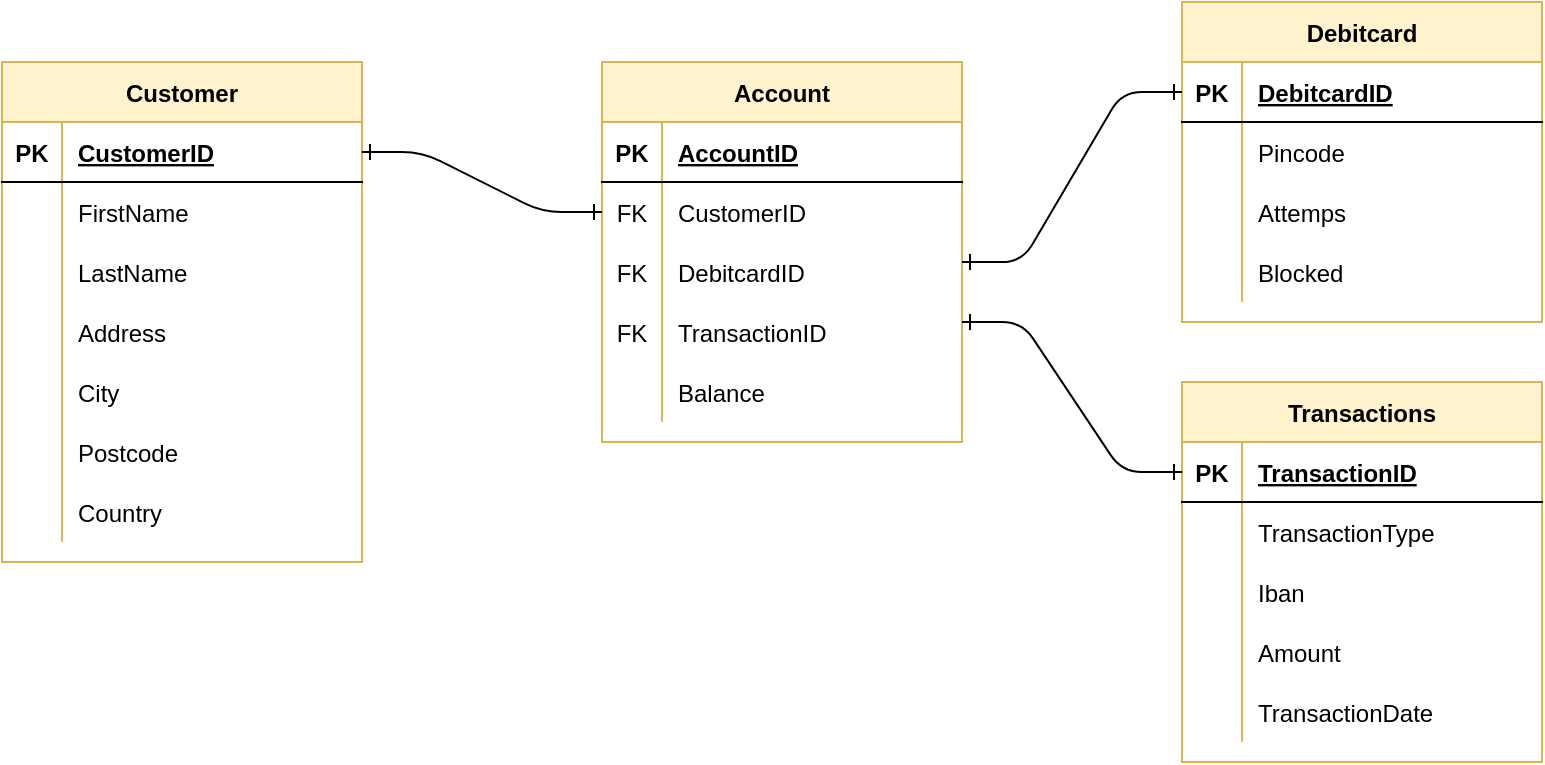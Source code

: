 <mxfile version="14.6.13" type="device"><diagram id="RBDltRQ5KOoFjg276Kcr" name="Page-1"><mxGraphModel dx="1450" dy="663" grid="0" gridSize="10" guides="1" tooltips="1" connect="1" arrows="1" fold="1" page="0" pageScale="1" pageWidth="827" pageHeight="1169" math="0" shadow="0"><root><mxCell id="0"/><mxCell id="1" parent="0"/><mxCell id="C_UBvGOwSBYeXidmyu_k-9" value="Customer" style="shape=table;startSize=30;container=1;collapsible=1;childLayout=tableLayout;fixedRows=1;rowLines=0;fontStyle=1;align=center;resizeLast=1;fillColor=#fff2cc;strokeColor=#d6b656;" parent="1" vertex="1"><mxGeometry x="-70" y="50" width="180" height="250" as="geometry"/></mxCell><mxCell id="C_UBvGOwSBYeXidmyu_k-10" value="" style="shape=partialRectangle;collapsible=0;dropTarget=0;pointerEvents=0;fillColor=none;top=0;left=0;bottom=1;right=0;points=[[0,0.5],[1,0.5]];portConstraint=eastwest;" parent="C_UBvGOwSBYeXidmyu_k-9" vertex="1"><mxGeometry y="30" width="180" height="30" as="geometry"/></mxCell><mxCell id="C_UBvGOwSBYeXidmyu_k-11" value="PK" style="shape=partialRectangle;connectable=0;fillColor=none;top=0;left=0;bottom=0;right=0;fontStyle=1;overflow=hidden;" parent="C_UBvGOwSBYeXidmyu_k-10" vertex="1"><mxGeometry width="30" height="30" as="geometry"/></mxCell><mxCell id="C_UBvGOwSBYeXidmyu_k-12" value="CustomerID" style="shape=partialRectangle;connectable=0;fillColor=none;top=0;left=0;bottom=0;right=0;align=left;spacingLeft=6;fontStyle=5;overflow=hidden;" parent="C_UBvGOwSBYeXidmyu_k-10" vertex="1"><mxGeometry x="30" width="150" height="30" as="geometry"/></mxCell><mxCell id="C_UBvGOwSBYeXidmyu_k-13" value="" style="shape=partialRectangle;collapsible=0;dropTarget=0;pointerEvents=0;fillColor=none;top=0;left=0;bottom=0;right=0;points=[[0,0.5],[1,0.5]];portConstraint=eastwest;" parent="C_UBvGOwSBYeXidmyu_k-9" vertex="1"><mxGeometry y="60" width="180" height="30" as="geometry"/></mxCell><mxCell id="C_UBvGOwSBYeXidmyu_k-14" value="" style="shape=partialRectangle;connectable=0;fillColor=none;top=0;left=0;bottom=0;right=0;editable=1;overflow=hidden;" parent="C_UBvGOwSBYeXidmyu_k-13" vertex="1"><mxGeometry width="30" height="30" as="geometry"/></mxCell><mxCell id="C_UBvGOwSBYeXidmyu_k-15" value="FirstName" style="shape=partialRectangle;connectable=0;fillColor=none;top=0;left=0;bottom=0;right=0;align=left;spacingLeft=6;overflow=hidden;" parent="C_UBvGOwSBYeXidmyu_k-13" vertex="1"><mxGeometry x="30" width="150" height="30" as="geometry"/></mxCell><mxCell id="C_UBvGOwSBYeXidmyu_k-16" value="" style="shape=partialRectangle;collapsible=0;dropTarget=0;pointerEvents=0;fillColor=none;top=0;left=0;bottom=0;right=0;points=[[0,0.5],[1,0.5]];portConstraint=eastwest;" parent="C_UBvGOwSBYeXidmyu_k-9" vertex="1"><mxGeometry y="90" width="180" height="30" as="geometry"/></mxCell><mxCell id="C_UBvGOwSBYeXidmyu_k-17" value="" style="shape=partialRectangle;connectable=0;fillColor=none;top=0;left=0;bottom=0;right=0;editable=1;overflow=hidden;" parent="C_UBvGOwSBYeXidmyu_k-16" vertex="1"><mxGeometry width="30" height="30" as="geometry"/></mxCell><mxCell id="C_UBvGOwSBYeXidmyu_k-18" value="LastName" style="shape=partialRectangle;connectable=0;fillColor=none;top=0;left=0;bottom=0;right=0;align=left;spacingLeft=6;overflow=hidden;" parent="C_UBvGOwSBYeXidmyu_k-16" vertex="1"><mxGeometry x="30" width="150" height="30" as="geometry"/></mxCell><mxCell id="C_UBvGOwSBYeXidmyu_k-87" value="" style="shape=partialRectangle;collapsible=0;dropTarget=0;pointerEvents=0;fillColor=none;top=0;left=0;bottom=0;right=0;points=[[0,0.5],[1,0.5]];portConstraint=eastwest;" parent="C_UBvGOwSBYeXidmyu_k-9" vertex="1"><mxGeometry y="120" width="180" height="30" as="geometry"/></mxCell><mxCell id="C_UBvGOwSBYeXidmyu_k-88" value="" style="shape=partialRectangle;connectable=0;fillColor=none;top=0;left=0;bottom=0;right=0;editable=1;overflow=hidden;" parent="C_UBvGOwSBYeXidmyu_k-87" vertex="1"><mxGeometry width="30" height="30" as="geometry"/></mxCell><mxCell id="C_UBvGOwSBYeXidmyu_k-89" value="Address" style="shape=partialRectangle;connectable=0;fillColor=none;top=0;left=0;bottom=0;right=0;align=left;spacingLeft=6;overflow=hidden;" parent="C_UBvGOwSBYeXidmyu_k-87" vertex="1"><mxGeometry x="30" width="150" height="30" as="geometry"/></mxCell><mxCell id="C_UBvGOwSBYeXidmyu_k-90" value="" style="shape=partialRectangle;collapsible=0;dropTarget=0;pointerEvents=0;fillColor=none;top=0;left=0;bottom=0;right=0;points=[[0,0.5],[1,0.5]];portConstraint=eastwest;" parent="C_UBvGOwSBYeXidmyu_k-9" vertex="1"><mxGeometry y="150" width="180" height="30" as="geometry"/></mxCell><mxCell id="C_UBvGOwSBYeXidmyu_k-91" value="" style="shape=partialRectangle;connectable=0;fillColor=none;top=0;left=0;bottom=0;right=0;editable=1;overflow=hidden;" parent="C_UBvGOwSBYeXidmyu_k-90" vertex="1"><mxGeometry width="30" height="30" as="geometry"/></mxCell><mxCell id="C_UBvGOwSBYeXidmyu_k-92" value="City" style="shape=partialRectangle;connectable=0;fillColor=none;top=0;left=0;bottom=0;right=0;align=left;spacingLeft=6;overflow=hidden;" parent="C_UBvGOwSBYeXidmyu_k-90" vertex="1"><mxGeometry x="30" width="150" height="30" as="geometry"/></mxCell><mxCell id="C_UBvGOwSBYeXidmyu_k-93" value="" style="shape=partialRectangle;collapsible=0;dropTarget=0;pointerEvents=0;fillColor=none;top=0;left=0;bottom=0;right=0;points=[[0,0.5],[1,0.5]];portConstraint=eastwest;" parent="C_UBvGOwSBYeXidmyu_k-9" vertex="1"><mxGeometry y="180" width="180" height="30" as="geometry"/></mxCell><mxCell id="C_UBvGOwSBYeXidmyu_k-94" value="" style="shape=partialRectangle;connectable=0;fillColor=none;top=0;left=0;bottom=0;right=0;editable=1;overflow=hidden;" parent="C_UBvGOwSBYeXidmyu_k-93" vertex="1"><mxGeometry width="30" height="30" as="geometry"/></mxCell><mxCell id="C_UBvGOwSBYeXidmyu_k-95" value="Postcode" style="shape=partialRectangle;connectable=0;fillColor=none;top=0;left=0;bottom=0;right=0;align=left;spacingLeft=6;overflow=hidden;" parent="C_UBvGOwSBYeXidmyu_k-93" vertex="1"><mxGeometry x="30" width="150" height="30" as="geometry"/></mxCell><mxCell id="C_UBvGOwSBYeXidmyu_k-118" value="" style="shape=partialRectangle;collapsible=0;dropTarget=0;pointerEvents=0;fillColor=none;top=0;left=0;bottom=0;right=0;points=[[0,0.5],[1,0.5]];portConstraint=eastwest;" parent="C_UBvGOwSBYeXidmyu_k-9" vertex="1"><mxGeometry y="210" width="180" height="30" as="geometry"/></mxCell><mxCell id="C_UBvGOwSBYeXidmyu_k-119" value="" style="shape=partialRectangle;connectable=0;fillColor=none;top=0;left=0;bottom=0;right=0;editable=1;overflow=hidden;" parent="C_UBvGOwSBYeXidmyu_k-118" vertex="1"><mxGeometry width="30" height="30" as="geometry"/></mxCell><mxCell id="C_UBvGOwSBYeXidmyu_k-120" value="Country" style="shape=partialRectangle;connectable=0;fillColor=none;top=0;left=0;bottom=0;right=0;align=left;spacingLeft=6;overflow=hidden;" parent="C_UBvGOwSBYeXidmyu_k-118" vertex="1"><mxGeometry x="30" width="150" height="30" as="geometry"/></mxCell><mxCell id="C_UBvGOwSBYeXidmyu_k-22" value="Account" style="shape=table;startSize=30;container=1;collapsible=1;childLayout=tableLayout;fixedRows=1;rowLines=0;fontStyle=1;align=center;resizeLast=1;fillColor=#fff2cc;strokeColor=#d6b656;" parent="1" vertex="1"><mxGeometry x="230" y="50" width="180" height="190" as="geometry"/></mxCell><mxCell id="C_UBvGOwSBYeXidmyu_k-23" value="" style="shape=partialRectangle;collapsible=0;dropTarget=0;pointerEvents=0;fillColor=none;top=0;left=0;bottom=1;right=0;points=[[0,0.5],[1,0.5]];portConstraint=eastwest;" parent="C_UBvGOwSBYeXidmyu_k-22" vertex="1"><mxGeometry y="30" width="180" height="30" as="geometry"/></mxCell><mxCell id="C_UBvGOwSBYeXidmyu_k-24" value="PK" style="shape=partialRectangle;connectable=0;fillColor=none;top=0;left=0;bottom=0;right=0;fontStyle=1;overflow=hidden;" parent="C_UBvGOwSBYeXidmyu_k-23" vertex="1"><mxGeometry width="30" height="30" as="geometry"/></mxCell><mxCell id="C_UBvGOwSBYeXidmyu_k-25" value="AccountID" style="shape=partialRectangle;connectable=0;fillColor=none;top=0;left=0;bottom=0;right=0;align=left;spacingLeft=6;fontStyle=5;overflow=hidden;" parent="C_UBvGOwSBYeXidmyu_k-23" vertex="1"><mxGeometry x="30" width="150" height="30" as="geometry"/></mxCell><mxCell id="C_UBvGOwSBYeXidmyu_k-143" value="" style="shape=partialRectangle;collapsible=0;dropTarget=0;pointerEvents=0;fillColor=none;top=0;left=0;bottom=0;right=0;points=[[0,0.5],[1,0.5]];portConstraint=eastwest;" parent="C_UBvGOwSBYeXidmyu_k-22" vertex="1"><mxGeometry y="60" width="180" height="30" as="geometry"/></mxCell><mxCell id="C_UBvGOwSBYeXidmyu_k-144" value="FK" style="shape=partialRectangle;connectable=0;fillColor=none;top=0;left=0;bottom=0;right=0;editable=1;overflow=hidden;" parent="C_UBvGOwSBYeXidmyu_k-143" vertex="1"><mxGeometry width="30" height="30" as="geometry"/></mxCell><mxCell id="C_UBvGOwSBYeXidmyu_k-145" value="CustomerID" style="shape=partialRectangle;connectable=0;fillColor=none;top=0;left=0;bottom=0;right=0;align=left;spacingLeft=6;overflow=hidden;" parent="C_UBvGOwSBYeXidmyu_k-143" vertex="1"><mxGeometry x="30" width="150" height="30" as="geometry"/></mxCell><mxCell id="C_UBvGOwSBYeXidmyu_k-26" value="" style="shape=partialRectangle;collapsible=0;dropTarget=0;pointerEvents=0;fillColor=none;top=0;left=0;bottom=0;right=0;points=[[0,0.5],[1,0.5]];portConstraint=eastwest;" parent="C_UBvGOwSBYeXidmyu_k-22" vertex="1"><mxGeometry y="90" width="180" height="30" as="geometry"/></mxCell><mxCell id="C_UBvGOwSBYeXidmyu_k-27" value="FK" style="shape=partialRectangle;connectable=0;fillColor=none;top=0;left=0;bottom=0;right=0;editable=1;overflow=hidden;" parent="C_UBvGOwSBYeXidmyu_k-26" vertex="1"><mxGeometry width="30" height="30" as="geometry"/></mxCell><mxCell id="C_UBvGOwSBYeXidmyu_k-28" value="DebitcardID" style="shape=partialRectangle;connectable=0;fillColor=none;top=0;left=0;bottom=0;right=0;align=left;spacingLeft=6;overflow=hidden;" parent="C_UBvGOwSBYeXidmyu_k-26" vertex="1"><mxGeometry x="30" width="150" height="30" as="geometry"/></mxCell><mxCell id="C_UBvGOwSBYeXidmyu_k-32" value="" style="shape=partialRectangle;collapsible=0;dropTarget=0;pointerEvents=0;fillColor=none;top=0;left=0;bottom=0;right=0;points=[[0,0.5],[1,0.5]];portConstraint=eastwest;" parent="C_UBvGOwSBYeXidmyu_k-22" vertex="1"><mxGeometry y="120" width="180" height="30" as="geometry"/></mxCell><mxCell id="C_UBvGOwSBYeXidmyu_k-33" value="FK" style="shape=partialRectangle;connectable=0;fillColor=none;top=0;left=0;bottom=0;right=0;editable=1;overflow=hidden;" parent="C_UBvGOwSBYeXidmyu_k-32" vertex="1"><mxGeometry width="30" height="30" as="geometry"/></mxCell><mxCell id="C_UBvGOwSBYeXidmyu_k-34" value="TransactionID" style="shape=partialRectangle;connectable=0;fillColor=none;top=0;left=0;bottom=0;right=0;align=left;spacingLeft=6;overflow=hidden;" parent="C_UBvGOwSBYeXidmyu_k-32" vertex="1"><mxGeometry x="30" width="150" height="30" as="geometry"/></mxCell><mxCell id="C_UBvGOwSBYeXidmyu_k-137" value="" style="shape=partialRectangle;collapsible=0;dropTarget=0;pointerEvents=0;fillColor=none;top=0;left=0;bottom=0;right=0;points=[[0,0.5],[1,0.5]];portConstraint=eastwest;" parent="C_UBvGOwSBYeXidmyu_k-22" vertex="1"><mxGeometry y="150" width="180" height="30" as="geometry"/></mxCell><mxCell id="C_UBvGOwSBYeXidmyu_k-138" value="" style="shape=partialRectangle;connectable=0;fillColor=none;top=0;left=0;bottom=0;right=0;editable=1;overflow=hidden;" parent="C_UBvGOwSBYeXidmyu_k-137" vertex="1"><mxGeometry width="30" height="30" as="geometry"/></mxCell><mxCell id="C_UBvGOwSBYeXidmyu_k-139" value="Balance" style="shape=partialRectangle;connectable=0;fillColor=none;top=0;left=0;bottom=0;right=0;align=left;spacingLeft=6;overflow=hidden;" parent="C_UBvGOwSBYeXidmyu_k-137" vertex="1"><mxGeometry x="30" width="150" height="30" as="geometry"/></mxCell><mxCell id="C_UBvGOwSBYeXidmyu_k-35" value="Debitcard" style="shape=table;startSize=30;container=1;collapsible=1;childLayout=tableLayout;fixedRows=1;rowLines=0;fontStyle=1;align=center;resizeLast=1;fillColor=#fff2cc;strokeColor=#d6b656;" parent="1" vertex="1"><mxGeometry x="520" y="20" width="180" height="160" as="geometry"/></mxCell><mxCell id="C_UBvGOwSBYeXidmyu_k-36" value="" style="shape=partialRectangle;collapsible=0;dropTarget=0;pointerEvents=0;fillColor=none;top=0;left=0;bottom=1;right=0;points=[[0,0.5],[1,0.5]];portConstraint=eastwest;" parent="C_UBvGOwSBYeXidmyu_k-35" vertex="1"><mxGeometry y="30" width="180" height="30" as="geometry"/></mxCell><mxCell id="C_UBvGOwSBYeXidmyu_k-37" value="PK" style="shape=partialRectangle;connectable=0;fillColor=none;top=0;left=0;bottom=0;right=0;fontStyle=1;overflow=hidden;" parent="C_UBvGOwSBYeXidmyu_k-36" vertex="1"><mxGeometry width="30" height="30" as="geometry"/></mxCell><mxCell id="C_UBvGOwSBYeXidmyu_k-38" value="DebitcardID" style="shape=partialRectangle;connectable=0;fillColor=none;top=0;left=0;bottom=0;right=0;align=left;spacingLeft=6;fontStyle=5;overflow=hidden;" parent="C_UBvGOwSBYeXidmyu_k-36" vertex="1"><mxGeometry x="30" width="150" height="30" as="geometry"/></mxCell><mxCell id="C_UBvGOwSBYeXidmyu_k-39" value="" style="shape=partialRectangle;collapsible=0;dropTarget=0;pointerEvents=0;fillColor=none;top=0;left=0;bottom=0;right=0;points=[[0,0.5],[1,0.5]];portConstraint=eastwest;" parent="C_UBvGOwSBYeXidmyu_k-35" vertex="1"><mxGeometry y="60" width="180" height="30" as="geometry"/></mxCell><mxCell id="C_UBvGOwSBYeXidmyu_k-40" value="" style="shape=partialRectangle;connectable=0;fillColor=none;top=0;left=0;bottom=0;right=0;editable=1;overflow=hidden;" parent="C_UBvGOwSBYeXidmyu_k-39" vertex="1"><mxGeometry width="30" height="30" as="geometry"/></mxCell><mxCell id="C_UBvGOwSBYeXidmyu_k-41" value="Pincode" style="shape=partialRectangle;connectable=0;fillColor=none;top=0;left=0;bottom=0;right=0;align=left;spacingLeft=6;overflow=hidden;" parent="C_UBvGOwSBYeXidmyu_k-39" vertex="1"><mxGeometry x="30" width="150" height="30" as="geometry"/></mxCell><mxCell id="C_UBvGOwSBYeXidmyu_k-42" value="" style="shape=partialRectangle;collapsible=0;dropTarget=0;pointerEvents=0;fillColor=none;top=0;left=0;bottom=0;right=0;points=[[0,0.5],[1,0.5]];portConstraint=eastwest;" parent="C_UBvGOwSBYeXidmyu_k-35" vertex="1"><mxGeometry y="90" width="180" height="30" as="geometry"/></mxCell><mxCell id="C_UBvGOwSBYeXidmyu_k-43" value="" style="shape=partialRectangle;connectable=0;fillColor=none;top=0;left=0;bottom=0;right=0;editable=1;overflow=hidden;" parent="C_UBvGOwSBYeXidmyu_k-42" vertex="1"><mxGeometry width="30" height="30" as="geometry"/></mxCell><mxCell id="C_UBvGOwSBYeXidmyu_k-44" value="Attemps" style="shape=partialRectangle;connectable=0;fillColor=none;top=0;left=0;bottom=0;right=0;align=left;spacingLeft=6;overflow=hidden;" parent="C_UBvGOwSBYeXidmyu_k-42" vertex="1"><mxGeometry x="30" width="150" height="30" as="geometry"/></mxCell><mxCell id="C_UBvGOwSBYeXidmyu_k-45" value="" style="shape=partialRectangle;collapsible=0;dropTarget=0;pointerEvents=0;fillColor=none;top=0;left=0;bottom=0;right=0;points=[[0,0.5],[1,0.5]];portConstraint=eastwest;" parent="C_UBvGOwSBYeXidmyu_k-35" vertex="1"><mxGeometry y="120" width="180" height="30" as="geometry"/></mxCell><mxCell id="C_UBvGOwSBYeXidmyu_k-46" value="" style="shape=partialRectangle;connectable=0;fillColor=none;top=0;left=0;bottom=0;right=0;editable=1;overflow=hidden;" parent="C_UBvGOwSBYeXidmyu_k-45" vertex="1"><mxGeometry width="30" height="30" as="geometry"/></mxCell><mxCell id="C_UBvGOwSBYeXidmyu_k-47" value="Blocked" style="shape=partialRectangle;connectable=0;fillColor=none;top=0;left=0;bottom=0;right=0;align=left;spacingLeft=6;overflow=hidden;" parent="C_UBvGOwSBYeXidmyu_k-45" vertex="1"><mxGeometry x="30" width="150" height="30" as="geometry"/></mxCell><mxCell id="C_UBvGOwSBYeXidmyu_k-147" value="" style="edgeStyle=entityRelationEdgeStyle;fontSize=12;html=1;endArrow=ERone;endFill=0;exitX=1;exitY=0.5;exitDx=0;exitDy=0;startArrow=ERone;startFill=0;" parent="1" source="C_UBvGOwSBYeXidmyu_k-10" edge="1"><mxGeometry width="100" height="100" relative="1" as="geometry"><mxPoint x="130" y="225" as="sourcePoint"/><mxPoint x="230" y="125" as="targetPoint"/></mxGeometry></mxCell><mxCell id="C_UBvGOwSBYeXidmyu_k-148" value="" style="edgeStyle=entityRelationEdgeStyle;fontSize=12;html=1;endArrow=ERone;endFill=0;exitX=1;exitY=0.5;exitDx=0;exitDy=0;startArrow=ERone;startFill=0;entryX=0;entryY=0.5;entryDx=0;entryDy=0;" parent="1" target="C_UBvGOwSBYeXidmyu_k-36" edge="1"><mxGeometry width="100" height="100" relative="1" as="geometry"><mxPoint x="410" y="150" as="sourcePoint"/><mxPoint x="530" y="180" as="targetPoint"/></mxGeometry></mxCell><mxCell id="UiMJrkDfNNCoyFRLJlof-1" value="Transactions" style="shape=table;startSize=30;container=1;collapsible=1;childLayout=tableLayout;fixedRows=1;rowLines=0;fontStyle=1;align=center;resizeLast=1;fillColor=#fff2cc;strokeColor=#d6b656;" parent="1" vertex="1"><mxGeometry x="520" y="210" width="180" height="190" as="geometry"/></mxCell><mxCell id="UiMJrkDfNNCoyFRLJlof-2" value="" style="shape=partialRectangle;collapsible=0;dropTarget=0;pointerEvents=0;fillColor=none;top=0;left=0;bottom=1;right=0;points=[[0,0.5],[1,0.5]];portConstraint=eastwest;" parent="UiMJrkDfNNCoyFRLJlof-1" vertex="1"><mxGeometry y="30" width="180" height="30" as="geometry"/></mxCell><mxCell id="UiMJrkDfNNCoyFRLJlof-3" value="PK" style="shape=partialRectangle;connectable=0;fillColor=none;top=0;left=0;bottom=0;right=0;fontStyle=1;overflow=hidden;" parent="UiMJrkDfNNCoyFRLJlof-2" vertex="1"><mxGeometry width="30" height="30" as="geometry"/></mxCell><mxCell id="UiMJrkDfNNCoyFRLJlof-4" value="TransactionID" style="shape=partialRectangle;connectable=0;fillColor=none;top=0;left=0;bottom=0;right=0;align=left;spacingLeft=6;fontStyle=5;overflow=hidden;" parent="UiMJrkDfNNCoyFRLJlof-2" vertex="1"><mxGeometry x="30" width="150" height="30" as="geometry"/></mxCell><mxCell id="UiMJrkDfNNCoyFRLJlof-5" value="" style="shape=partialRectangle;collapsible=0;dropTarget=0;pointerEvents=0;fillColor=none;top=0;left=0;bottom=0;right=0;points=[[0,0.5],[1,0.5]];portConstraint=eastwest;" parent="UiMJrkDfNNCoyFRLJlof-1" vertex="1"><mxGeometry y="60" width="180" height="30" as="geometry"/></mxCell><mxCell id="UiMJrkDfNNCoyFRLJlof-6" value="" style="shape=partialRectangle;connectable=0;fillColor=none;top=0;left=0;bottom=0;right=0;editable=1;overflow=hidden;" parent="UiMJrkDfNNCoyFRLJlof-5" vertex="1"><mxGeometry width="30" height="30" as="geometry"/></mxCell><mxCell id="UiMJrkDfNNCoyFRLJlof-7" value="TransactionType" style="shape=partialRectangle;connectable=0;fillColor=none;top=0;left=0;bottom=0;right=0;align=left;spacingLeft=6;overflow=hidden;" parent="UiMJrkDfNNCoyFRLJlof-5" vertex="1"><mxGeometry x="30" width="150" height="30" as="geometry"/></mxCell><mxCell id="UiMJrkDfNNCoyFRLJlof-8" value="" style="shape=partialRectangle;collapsible=0;dropTarget=0;pointerEvents=0;fillColor=none;top=0;left=0;bottom=0;right=0;points=[[0,0.5],[1,0.5]];portConstraint=eastwest;" parent="UiMJrkDfNNCoyFRLJlof-1" vertex="1"><mxGeometry y="90" width="180" height="30" as="geometry"/></mxCell><mxCell id="UiMJrkDfNNCoyFRLJlof-9" value="" style="shape=partialRectangle;connectable=0;fillColor=none;top=0;left=0;bottom=0;right=0;editable=1;overflow=hidden;" parent="UiMJrkDfNNCoyFRLJlof-8" vertex="1"><mxGeometry width="30" height="30" as="geometry"/></mxCell><mxCell id="UiMJrkDfNNCoyFRLJlof-10" value="Iban" style="shape=partialRectangle;connectable=0;fillColor=none;top=0;left=0;bottom=0;right=0;align=left;spacingLeft=6;overflow=hidden;" parent="UiMJrkDfNNCoyFRLJlof-8" vertex="1"><mxGeometry x="30" width="150" height="30" as="geometry"/></mxCell><mxCell id="UiMJrkDfNNCoyFRLJlof-11" value="" style="shape=partialRectangle;collapsible=0;dropTarget=0;pointerEvents=0;fillColor=none;top=0;left=0;bottom=0;right=0;points=[[0,0.5],[1,0.5]];portConstraint=eastwest;" parent="UiMJrkDfNNCoyFRLJlof-1" vertex="1"><mxGeometry y="120" width="180" height="30" as="geometry"/></mxCell><mxCell id="UiMJrkDfNNCoyFRLJlof-12" value="" style="shape=partialRectangle;connectable=0;fillColor=none;top=0;left=0;bottom=0;right=0;editable=1;overflow=hidden;" parent="UiMJrkDfNNCoyFRLJlof-11" vertex="1"><mxGeometry width="30" height="30" as="geometry"/></mxCell><mxCell id="UiMJrkDfNNCoyFRLJlof-13" value="Amount" style="shape=partialRectangle;connectable=0;fillColor=none;top=0;left=0;bottom=0;right=0;align=left;spacingLeft=6;overflow=hidden;" parent="UiMJrkDfNNCoyFRLJlof-11" vertex="1"><mxGeometry x="30" width="150" height="30" as="geometry"/></mxCell><mxCell id="UiMJrkDfNNCoyFRLJlof-14" value="" style="shape=partialRectangle;collapsible=0;dropTarget=0;pointerEvents=0;fillColor=none;top=0;left=0;bottom=0;right=0;points=[[0,0.5],[1,0.5]];portConstraint=eastwest;" parent="UiMJrkDfNNCoyFRLJlof-1" vertex="1"><mxGeometry y="150" width="180" height="30" as="geometry"/></mxCell><mxCell id="UiMJrkDfNNCoyFRLJlof-15" value="" style="shape=partialRectangle;connectable=0;fillColor=none;top=0;left=0;bottom=0;right=0;editable=1;overflow=hidden;" parent="UiMJrkDfNNCoyFRLJlof-14" vertex="1"><mxGeometry width="30" height="30" as="geometry"/></mxCell><mxCell id="UiMJrkDfNNCoyFRLJlof-16" value="TransactionDate" style="shape=partialRectangle;connectable=0;fillColor=none;top=0;left=0;bottom=0;right=0;align=left;spacingLeft=6;overflow=hidden;" parent="UiMJrkDfNNCoyFRLJlof-14" vertex="1"><mxGeometry x="30" width="150" height="30" as="geometry"/></mxCell><mxCell id="UiMJrkDfNNCoyFRLJlof-18" value="" style="edgeStyle=entityRelationEdgeStyle;fontSize=12;html=1;endArrow=ERone;startArrow=ERone;entryX=0;entryY=0.5;entryDx=0;entryDy=0;startFill=0;endFill=0;" parent="1" target="UiMJrkDfNNCoyFRLJlof-2" edge="1"><mxGeometry width="100" height="100" relative="1" as="geometry"><mxPoint x="410" y="180" as="sourcePoint"/><mxPoint x="510" y="80" as="targetPoint"/></mxGeometry></mxCell></root></mxGraphModel></diagram></mxfile>